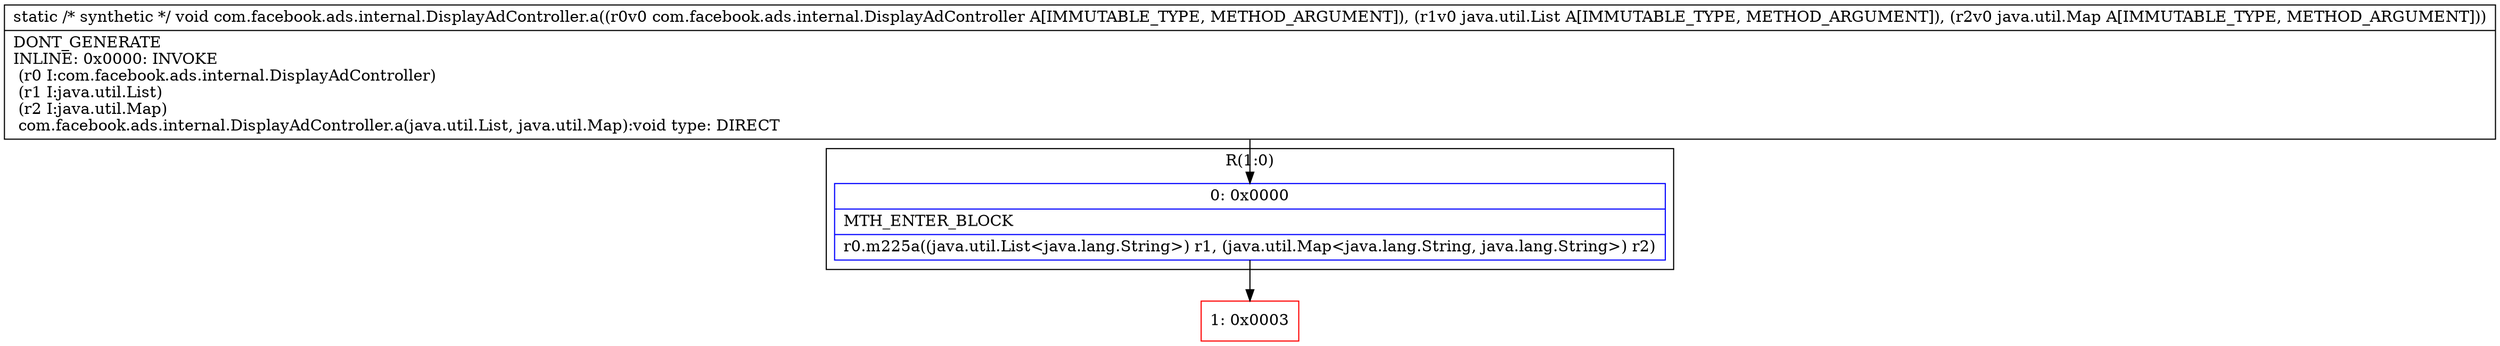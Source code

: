 digraph "CFG forcom.facebook.ads.internal.DisplayAdController.a(Lcom\/facebook\/ads\/internal\/DisplayAdController;Ljava\/util\/List;Ljava\/util\/Map;)V" {
subgraph cluster_Region_987261221 {
label = "R(1:0)";
node [shape=record,color=blue];
Node_0 [shape=record,label="{0\:\ 0x0000|MTH_ENTER_BLOCK\l|r0.m225a((java.util.List\<java.lang.String\>) r1, (java.util.Map\<java.lang.String, java.lang.String\>) r2)\l}"];
}
Node_1 [shape=record,color=red,label="{1\:\ 0x0003}"];
MethodNode[shape=record,label="{static \/* synthetic *\/ void com.facebook.ads.internal.DisplayAdController.a((r0v0 com.facebook.ads.internal.DisplayAdController A[IMMUTABLE_TYPE, METHOD_ARGUMENT]), (r1v0 java.util.List A[IMMUTABLE_TYPE, METHOD_ARGUMENT]), (r2v0 java.util.Map A[IMMUTABLE_TYPE, METHOD_ARGUMENT]))  | DONT_GENERATE\lINLINE: 0x0000: INVOKE  \l  (r0 I:com.facebook.ads.internal.DisplayAdController)\l  (r1 I:java.util.List)\l  (r2 I:java.util.Map)\l com.facebook.ads.internal.DisplayAdController.a(java.util.List, java.util.Map):void type: DIRECT\l}"];
MethodNode -> Node_0;
Node_0 -> Node_1;
}

